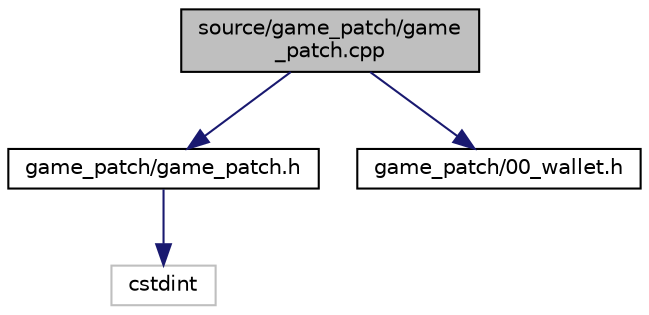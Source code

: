 digraph "source/game_patch/game_patch.cpp"
{
 // LATEX_PDF_SIZE
  edge [fontname="Helvetica",fontsize="10",labelfontname="Helvetica",labelfontsize="10"];
  node [fontname="Helvetica",fontsize="10",shape=record];
  Node1 [label="source/game_patch/game\l_patch.cpp",height=0.2,width=0.4,color="black", fillcolor="grey75", style="filled", fontcolor="black",tooltip="Game patches are functions that change game functions."];
  Node1 -> Node2 [color="midnightblue",fontsize="10",style="solid",fontname="Helvetica"];
  Node2 [label="game_patch/game_patch.h",height=0.2,width=0.4,color="black", fillcolor="white", style="filled",URL="$d1/dcf/game__patch_8h.html",tooltip="Game patches are functions that change game functions."];
  Node2 -> Node3 [color="midnightblue",fontsize="10",style="solid",fontname="Helvetica"];
  Node3 [label="cstdint",height=0.2,width=0.4,color="grey75", fillcolor="white", style="filled",tooltip=" "];
  Node1 -> Node4 [color="midnightblue",fontsize="10",style="solid",fontname="Helvetica"];
  Node4 [label="game_patch/00_wallet.h",height=0.2,width=0.4,color="black", fillcolor="white", style="filled",URL="$d6/df3/00__wallet_8h.html",tooltip="Patches Links wallet to be bigger."];
}
